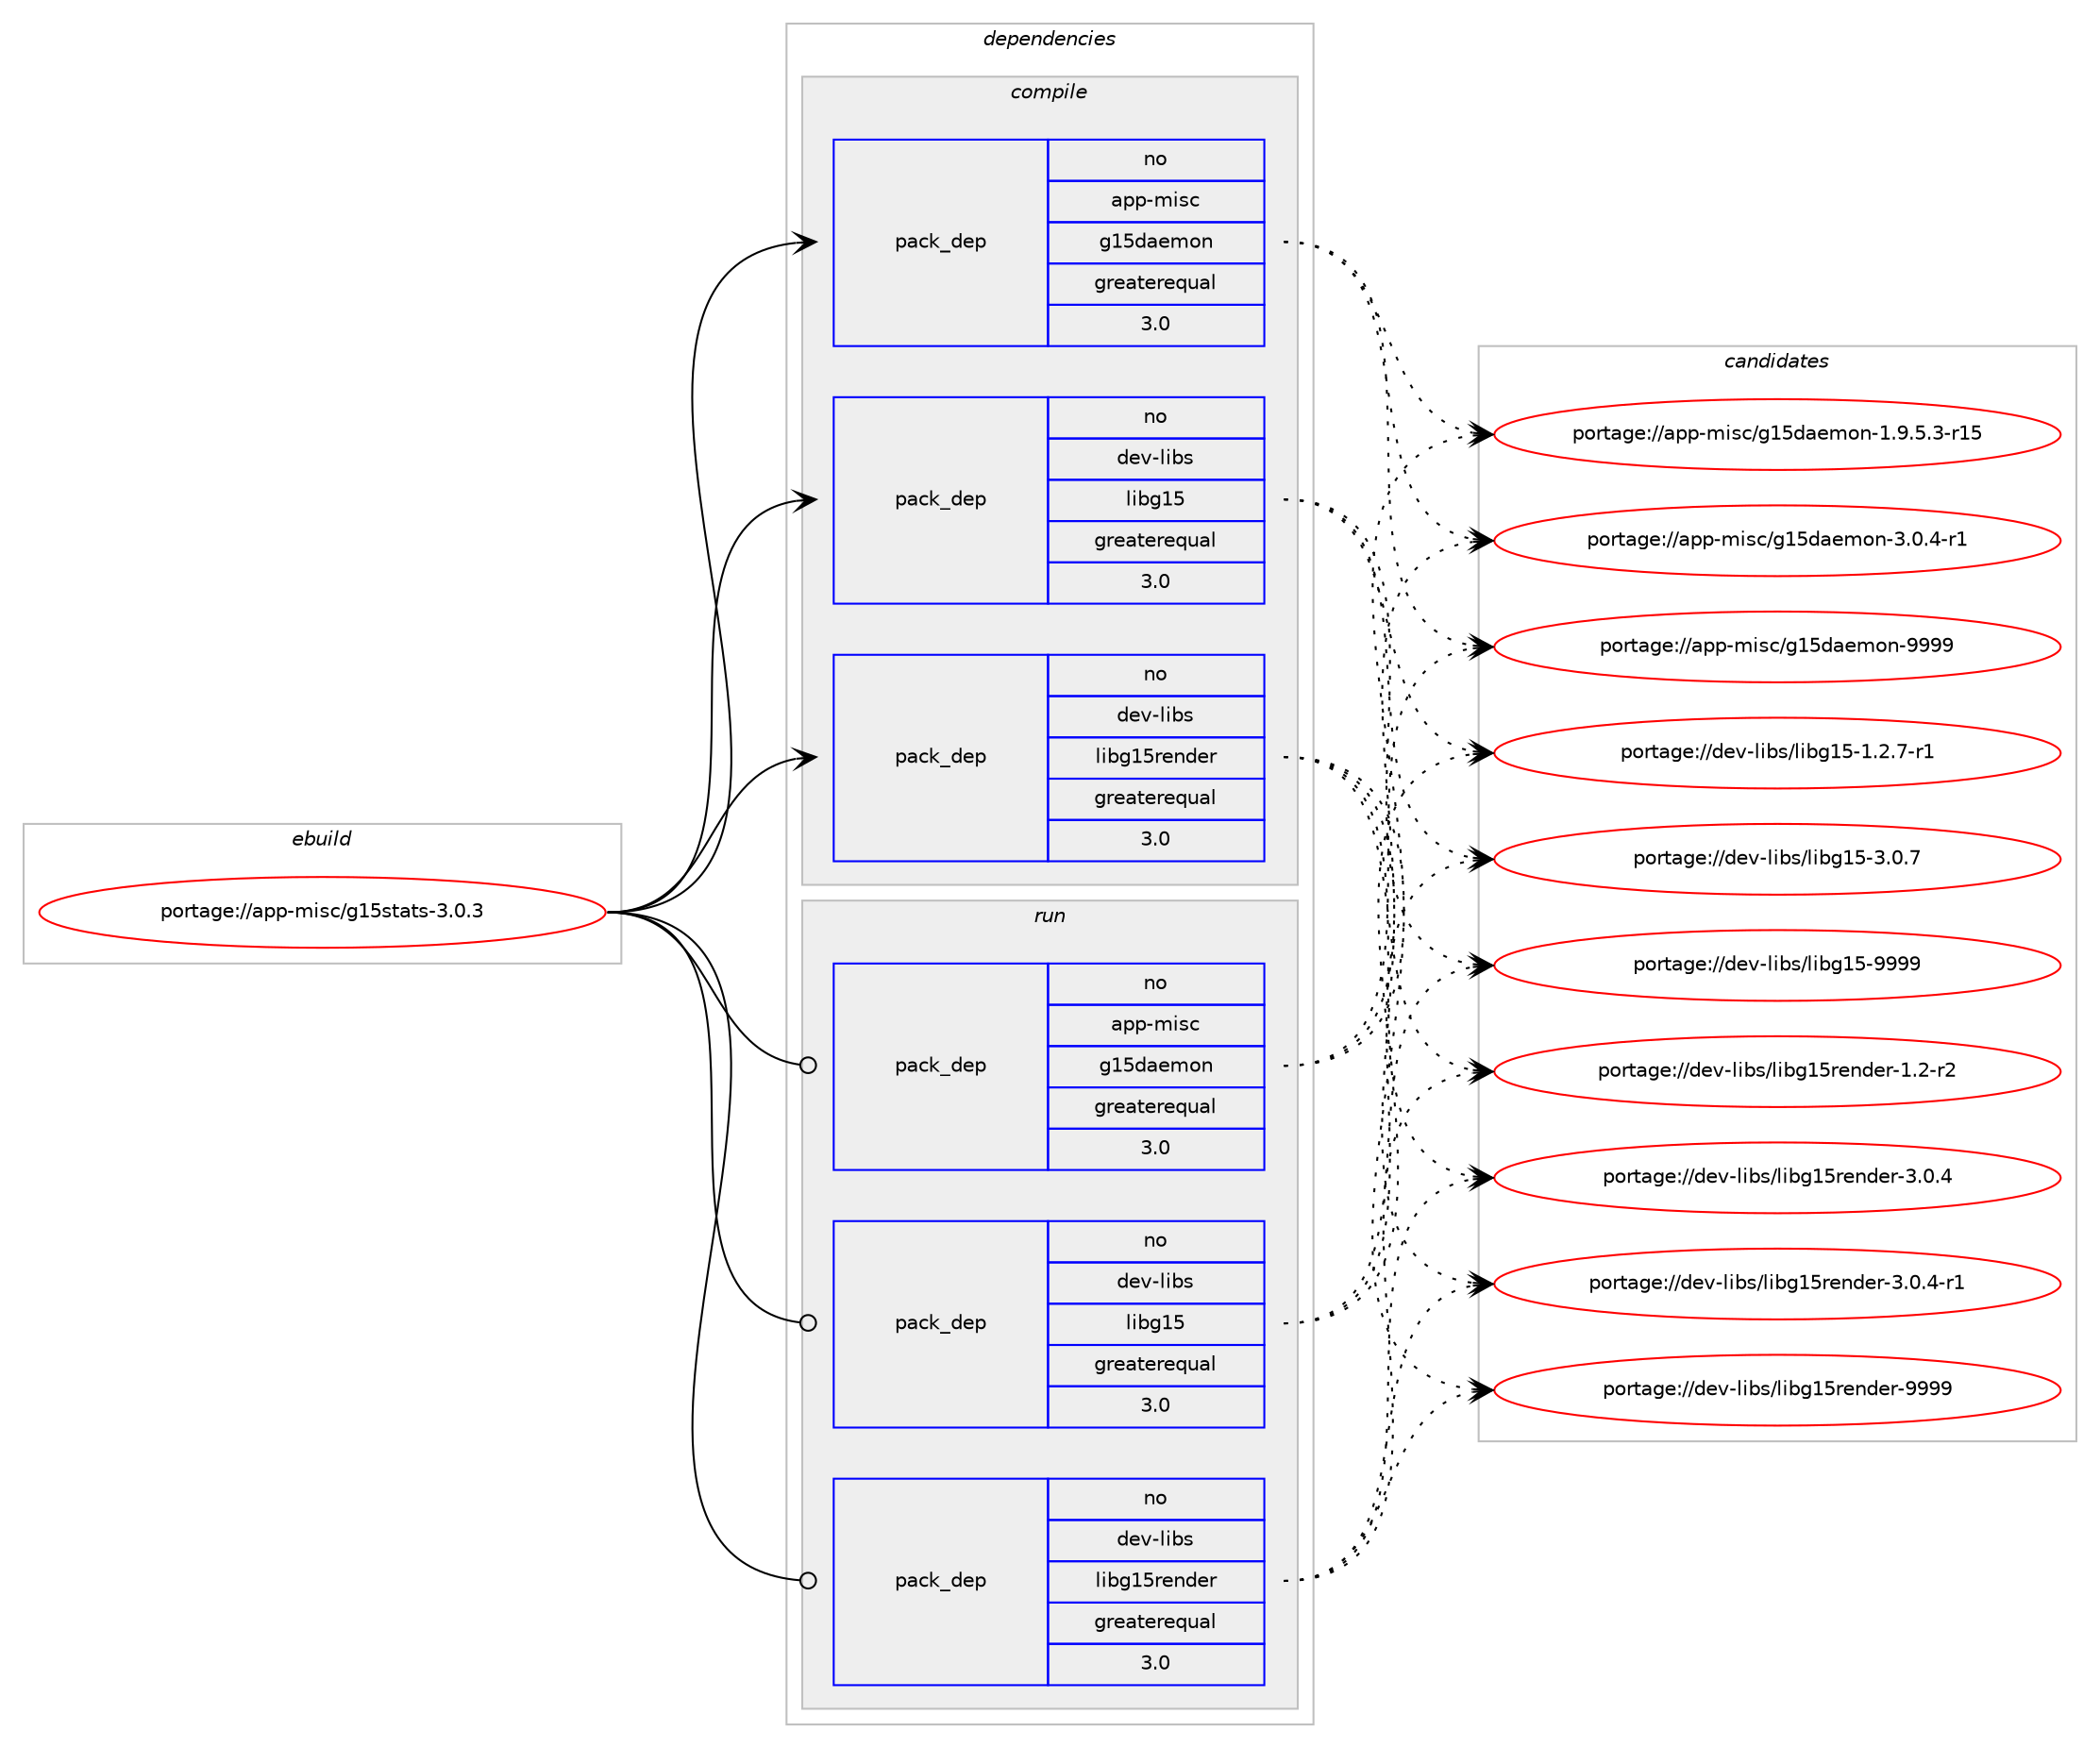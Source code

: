 digraph prolog {

# *************
# Graph options
# *************

newrank=true;
concentrate=true;
compound=true;
graph [rankdir=LR,fontname=Helvetica,fontsize=10,ranksep=1.5];#, ranksep=2.5, nodesep=0.2];
edge  [arrowhead=vee];
node  [fontname=Helvetica,fontsize=10];

# **********
# The ebuild
# **********

subgraph cluster_leftcol {
color=gray;
rank=same;
label=<<i>ebuild</i>>;
id [label="portage://app-misc/g15stats-3.0.3", color=red, width=4, href="../app-misc/g15stats-3.0.3.svg"];
}

# ****************
# The dependencies
# ****************

subgraph cluster_midcol {
color=gray;
label=<<i>dependencies</i>>;
subgraph cluster_compile {
fillcolor="#eeeeee";
style=filled;
label=<<i>compile</i>>;
subgraph pack6325 {
dependency18212 [label=<<TABLE BORDER="0" CELLBORDER="1" CELLSPACING="0" CELLPADDING="4" WIDTH="220"><TR><TD ROWSPAN="6" CELLPADDING="30">pack_dep</TD></TR><TR><TD WIDTH="110">no</TD></TR><TR><TD>app-misc</TD></TR><TR><TD>g15daemon</TD></TR><TR><TD>greaterequal</TD></TR><TR><TD>3.0</TD></TR></TABLE>>, shape=none, color=blue];
}
id:e -> dependency18212:w [weight=20,style="solid",arrowhead="vee"];
subgraph pack6326 {
dependency18213 [label=<<TABLE BORDER="0" CELLBORDER="1" CELLSPACING="0" CELLPADDING="4" WIDTH="220"><TR><TD ROWSPAN="6" CELLPADDING="30">pack_dep</TD></TR><TR><TD WIDTH="110">no</TD></TR><TR><TD>dev-libs</TD></TR><TR><TD>libg15</TD></TR><TR><TD>greaterequal</TD></TR><TR><TD>3.0</TD></TR></TABLE>>, shape=none, color=blue];
}
id:e -> dependency18213:w [weight=20,style="solid",arrowhead="vee"];
subgraph pack6327 {
dependency18214 [label=<<TABLE BORDER="0" CELLBORDER="1" CELLSPACING="0" CELLPADDING="4" WIDTH="220"><TR><TD ROWSPAN="6" CELLPADDING="30">pack_dep</TD></TR><TR><TD WIDTH="110">no</TD></TR><TR><TD>dev-libs</TD></TR><TR><TD>libg15render</TD></TR><TR><TD>greaterequal</TD></TR><TR><TD>3.0</TD></TR></TABLE>>, shape=none, color=blue];
}
id:e -> dependency18214:w [weight=20,style="solid",arrowhead="vee"];
# *** BEGIN UNKNOWN DEPENDENCY TYPE (TODO) ***
# id -> package_dependency(portage://app-misc/g15stats-3.0.3,install,no,gnome-base,libgtop,none,[,,],[],[])
# *** END UNKNOWN DEPENDENCY TYPE (TODO) ***

# *** BEGIN UNKNOWN DEPENDENCY TYPE (TODO) ***
# id -> package_dependency(portage://app-misc/g15stats-3.0.3,install,no,sys-libs,zlib,none,[,,],[],[])
# *** END UNKNOWN DEPENDENCY TYPE (TODO) ***

}
subgraph cluster_compileandrun {
fillcolor="#eeeeee";
style=filled;
label=<<i>compile and run</i>>;
}
subgraph cluster_run {
fillcolor="#eeeeee";
style=filled;
label=<<i>run</i>>;
subgraph pack6328 {
dependency18215 [label=<<TABLE BORDER="0" CELLBORDER="1" CELLSPACING="0" CELLPADDING="4" WIDTH="220"><TR><TD ROWSPAN="6" CELLPADDING="30">pack_dep</TD></TR><TR><TD WIDTH="110">no</TD></TR><TR><TD>app-misc</TD></TR><TR><TD>g15daemon</TD></TR><TR><TD>greaterequal</TD></TR><TR><TD>3.0</TD></TR></TABLE>>, shape=none, color=blue];
}
id:e -> dependency18215:w [weight=20,style="solid",arrowhead="odot"];
subgraph pack6329 {
dependency18216 [label=<<TABLE BORDER="0" CELLBORDER="1" CELLSPACING="0" CELLPADDING="4" WIDTH="220"><TR><TD ROWSPAN="6" CELLPADDING="30">pack_dep</TD></TR><TR><TD WIDTH="110">no</TD></TR><TR><TD>dev-libs</TD></TR><TR><TD>libg15</TD></TR><TR><TD>greaterequal</TD></TR><TR><TD>3.0</TD></TR></TABLE>>, shape=none, color=blue];
}
id:e -> dependency18216:w [weight=20,style="solid",arrowhead="odot"];
subgraph pack6330 {
dependency18217 [label=<<TABLE BORDER="0" CELLBORDER="1" CELLSPACING="0" CELLPADDING="4" WIDTH="220"><TR><TD ROWSPAN="6" CELLPADDING="30">pack_dep</TD></TR><TR><TD WIDTH="110">no</TD></TR><TR><TD>dev-libs</TD></TR><TR><TD>libg15render</TD></TR><TR><TD>greaterequal</TD></TR><TR><TD>3.0</TD></TR></TABLE>>, shape=none, color=blue];
}
id:e -> dependency18217:w [weight=20,style="solid",arrowhead="odot"];
# *** BEGIN UNKNOWN DEPENDENCY TYPE (TODO) ***
# id -> package_dependency(portage://app-misc/g15stats-3.0.3,run,no,gnome-base,libgtop,none,[,,],[],[])
# *** END UNKNOWN DEPENDENCY TYPE (TODO) ***

# *** BEGIN UNKNOWN DEPENDENCY TYPE (TODO) ***
# id -> package_dependency(portage://app-misc/g15stats-3.0.3,run,no,sys-libs,zlib,none,[,,],[],[])
# *** END UNKNOWN DEPENDENCY TYPE (TODO) ***

}
}

# **************
# The candidates
# **************

subgraph cluster_choices {
rank=same;
color=gray;
label=<<i>candidates</i>>;

subgraph choice6325 {
color=black;
nodesep=1;
choice971121124510910511599471034953100971011091111104549465746534651451144953 [label="portage://app-misc/g15daemon-1.9.5.3-r15", color=red, width=4,href="../app-misc/g15daemon-1.9.5.3-r15.svg"];
choice971121124510910511599471034953100971011091111104551464846524511449 [label="portage://app-misc/g15daemon-3.0.4-r1", color=red, width=4,href="../app-misc/g15daemon-3.0.4-r1.svg"];
choice971121124510910511599471034953100971011091111104557575757 [label="portage://app-misc/g15daemon-9999", color=red, width=4,href="../app-misc/g15daemon-9999.svg"];
dependency18212:e -> choice971121124510910511599471034953100971011091111104549465746534651451144953:w [style=dotted,weight="100"];
dependency18212:e -> choice971121124510910511599471034953100971011091111104551464846524511449:w [style=dotted,weight="100"];
dependency18212:e -> choice971121124510910511599471034953100971011091111104557575757:w [style=dotted,weight="100"];
}
subgraph choice6326 {
color=black;
nodesep=1;
choice1001011184510810598115471081059810349534549465046554511449 [label="portage://dev-libs/libg15-1.2.7-r1", color=red, width=4,href="../dev-libs/libg15-1.2.7-r1.svg"];
choice100101118451081059811547108105981034953455146484655 [label="portage://dev-libs/libg15-3.0.7", color=red, width=4,href="../dev-libs/libg15-3.0.7.svg"];
choice1001011184510810598115471081059810349534557575757 [label="portage://dev-libs/libg15-9999", color=red, width=4,href="../dev-libs/libg15-9999.svg"];
dependency18213:e -> choice1001011184510810598115471081059810349534549465046554511449:w [style=dotted,weight="100"];
dependency18213:e -> choice100101118451081059811547108105981034953455146484655:w [style=dotted,weight="100"];
dependency18213:e -> choice1001011184510810598115471081059810349534557575757:w [style=dotted,weight="100"];
}
subgraph choice6327 {
color=black;
nodesep=1;
choice100101118451081059811547108105981034953114101110100101114454946504511450 [label="portage://dev-libs/libg15render-1.2-r2", color=red, width=4,href="../dev-libs/libg15render-1.2-r2.svg"];
choice100101118451081059811547108105981034953114101110100101114455146484652 [label="portage://dev-libs/libg15render-3.0.4", color=red, width=4,href="../dev-libs/libg15render-3.0.4.svg"];
choice1001011184510810598115471081059810349531141011101001011144551464846524511449 [label="portage://dev-libs/libg15render-3.0.4-r1", color=red, width=4,href="../dev-libs/libg15render-3.0.4-r1.svg"];
choice1001011184510810598115471081059810349531141011101001011144557575757 [label="portage://dev-libs/libg15render-9999", color=red, width=4,href="../dev-libs/libg15render-9999.svg"];
dependency18214:e -> choice100101118451081059811547108105981034953114101110100101114454946504511450:w [style=dotted,weight="100"];
dependency18214:e -> choice100101118451081059811547108105981034953114101110100101114455146484652:w [style=dotted,weight="100"];
dependency18214:e -> choice1001011184510810598115471081059810349531141011101001011144551464846524511449:w [style=dotted,weight="100"];
dependency18214:e -> choice1001011184510810598115471081059810349531141011101001011144557575757:w [style=dotted,weight="100"];
}
subgraph choice6328 {
color=black;
nodesep=1;
choice971121124510910511599471034953100971011091111104549465746534651451144953 [label="portage://app-misc/g15daemon-1.9.5.3-r15", color=red, width=4,href="../app-misc/g15daemon-1.9.5.3-r15.svg"];
choice971121124510910511599471034953100971011091111104551464846524511449 [label="portage://app-misc/g15daemon-3.0.4-r1", color=red, width=4,href="../app-misc/g15daemon-3.0.4-r1.svg"];
choice971121124510910511599471034953100971011091111104557575757 [label="portage://app-misc/g15daemon-9999", color=red, width=4,href="../app-misc/g15daemon-9999.svg"];
dependency18215:e -> choice971121124510910511599471034953100971011091111104549465746534651451144953:w [style=dotted,weight="100"];
dependency18215:e -> choice971121124510910511599471034953100971011091111104551464846524511449:w [style=dotted,weight="100"];
dependency18215:e -> choice971121124510910511599471034953100971011091111104557575757:w [style=dotted,weight="100"];
}
subgraph choice6329 {
color=black;
nodesep=1;
choice1001011184510810598115471081059810349534549465046554511449 [label="portage://dev-libs/libg15-1.2.7-r1", color=red, width=4,href="../dev-libs/libg15-1.2.7-r1.svg"];
choice100101118451081059811547108105981034953455146484655 [label="portage://dev-libs/libg15-3.0.7", color=red, width=4,href="../dev-libs/libg15-3.0.7.svg"];
choice1001011184510810598115471081059810349534557575757 [label="portage://dev-libs/libg15-9999", color=red, width=4,href="../dev-libs/libg15-9999.svg"];
dependency18216:e -> choice1001011184510810598115471081059810349534549465046554511449:w [style=dotted,weight="100"];
dependency18216:e -> choice100101118451081059811547108105981034953455146484655:w [style=dotted,weight="100"];
dependency18216:e -> choice1001011184510810598115471081059810349534557575757:w [style=dotted,weight="100"];
}
subgraph choice6330 {
color=black;
nodesep=1;
choice100101118451081059811547108105981034953114101110100101114454946504511450 [label="portage://dev-libs/libg15render-1.2-r2", color=red, width=4,href="../dev-libs/libg15render-1.2-r2.svg"];
choice100101118451081059811547108105981034953114101110100101114455146484652 [label="portage://dev-libs/libg15render-3.0.4", color=red, width=4,href="../dev-libs/libg15render-3.0.4.svg"];
choice1001011184510810598115471081059810349531141011101001011144551464846524511449 [label="portage://dev-libs/libg15render-3.0.4-r1", color=red, width=4,href="../dev-libs/libg15render-3.0.4-r1.svg"];
choice1001011184510810598115471081059810349531141011101001011144557575757 [label="portage://dev-libs/libg15render-9999", color=red, width=4,href="../dev-libs/libg15render-9999.svg"];
dependency18217:e -> choice100101118451081059811547108105981034953114101110100101114454946504511450:w [style=dotted,weight="100"];
dependency18217:e -> choice100101118451081059811547108105981034953114101110100101114455146484652:w [style=dotted,weight="100"];
dependency18217:e -> choice1001011184510810598115471081059810349531141011101001011144551464846524511449:w [style=dotted,weight="100"];
dependency18217:e -> choice1001011184510810598115471081059810349531141011101001011144557575757:w [style=dotted,weight="100"];
}
}

}
